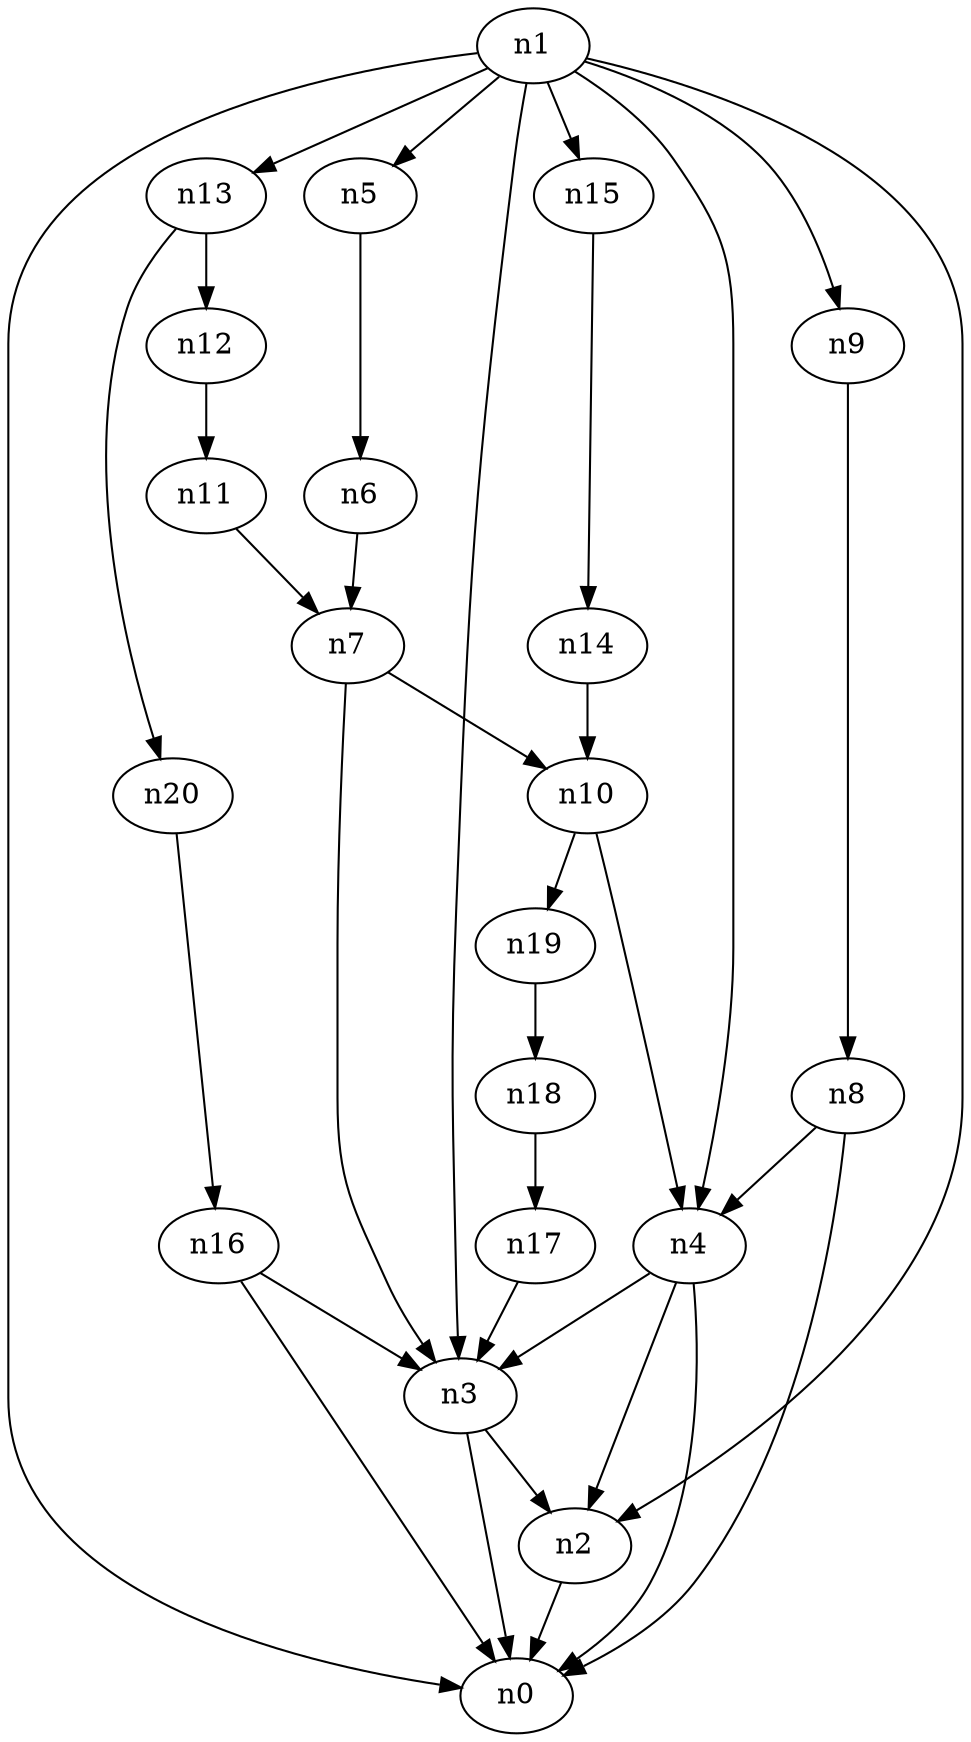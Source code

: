 digraph G {
	n1 -> n0	 [_graphml_id=e0];
	n1 -> n2	 [_graphml_id=e1];
	n1 -> n3	 [_graphml_id=e6];
	n1 -> n4	 [_graphml_id=e9];
	n1 -> n5	 [_graphml_id=e10];
	n1 -> n9	 [_graphml_id=e16];
	n1 -> n13	 [_graphml_id=e23];
	n1 -> n15	 [_graphml_id=e26];
	n2 -> n0	 [_graphml_id=e5];
	n3 -> n0	 [_graphml_id=e8];
	n3 -> n2	 [_graphml_id=e2];
	n4 -> n0	 [_graphml_id=e4];
	n4 -> n2	 [_graphml_id=e7];
	n4 -> n3	 [_graphml_id=e3];
	n5 -> n6	 [_graphml_id=e11];
	n6 -> n7	 [_graphml_id=e12];
	n7 -> n3	 [_graphml_id=e13];
	n7 -> n10	 [_graphml_id=e17];
	n8 -> n0	 [_graphml_id=e14];
	n8 -> n4	 [_graphml_id=e19];
	n9 -> n8	 [_graphml_id=e15];
	n10 -> n4	 [_graphml_id=e18];
	n10 -> n19	 [_graphml_id=e32];
	n11 -> n7	 [_graphml_id=e20];
	n12 -> n11	 [_graphml_id=e21];
	n13 -> n12	 [_graphml_id=e22];
	n13 -> n20	 [_graphml_id=e34];
	n14 -> n10	 [_graphml_id=e24];
	n15 -> n14	 [_graphml_id=e25];
	n16 -> n0	 [_graphml_id=e28];
	n16 -> n3	 [_graphml_id=e27];
	n17 -> n3	 [_graphml_id=e29];
	n18 -> n17	 [_graphml_id=e30];
	n19 -> n18	 [_graphml_id=e31];
	n20 -> n16	 [_graphml_id=e33];
}
